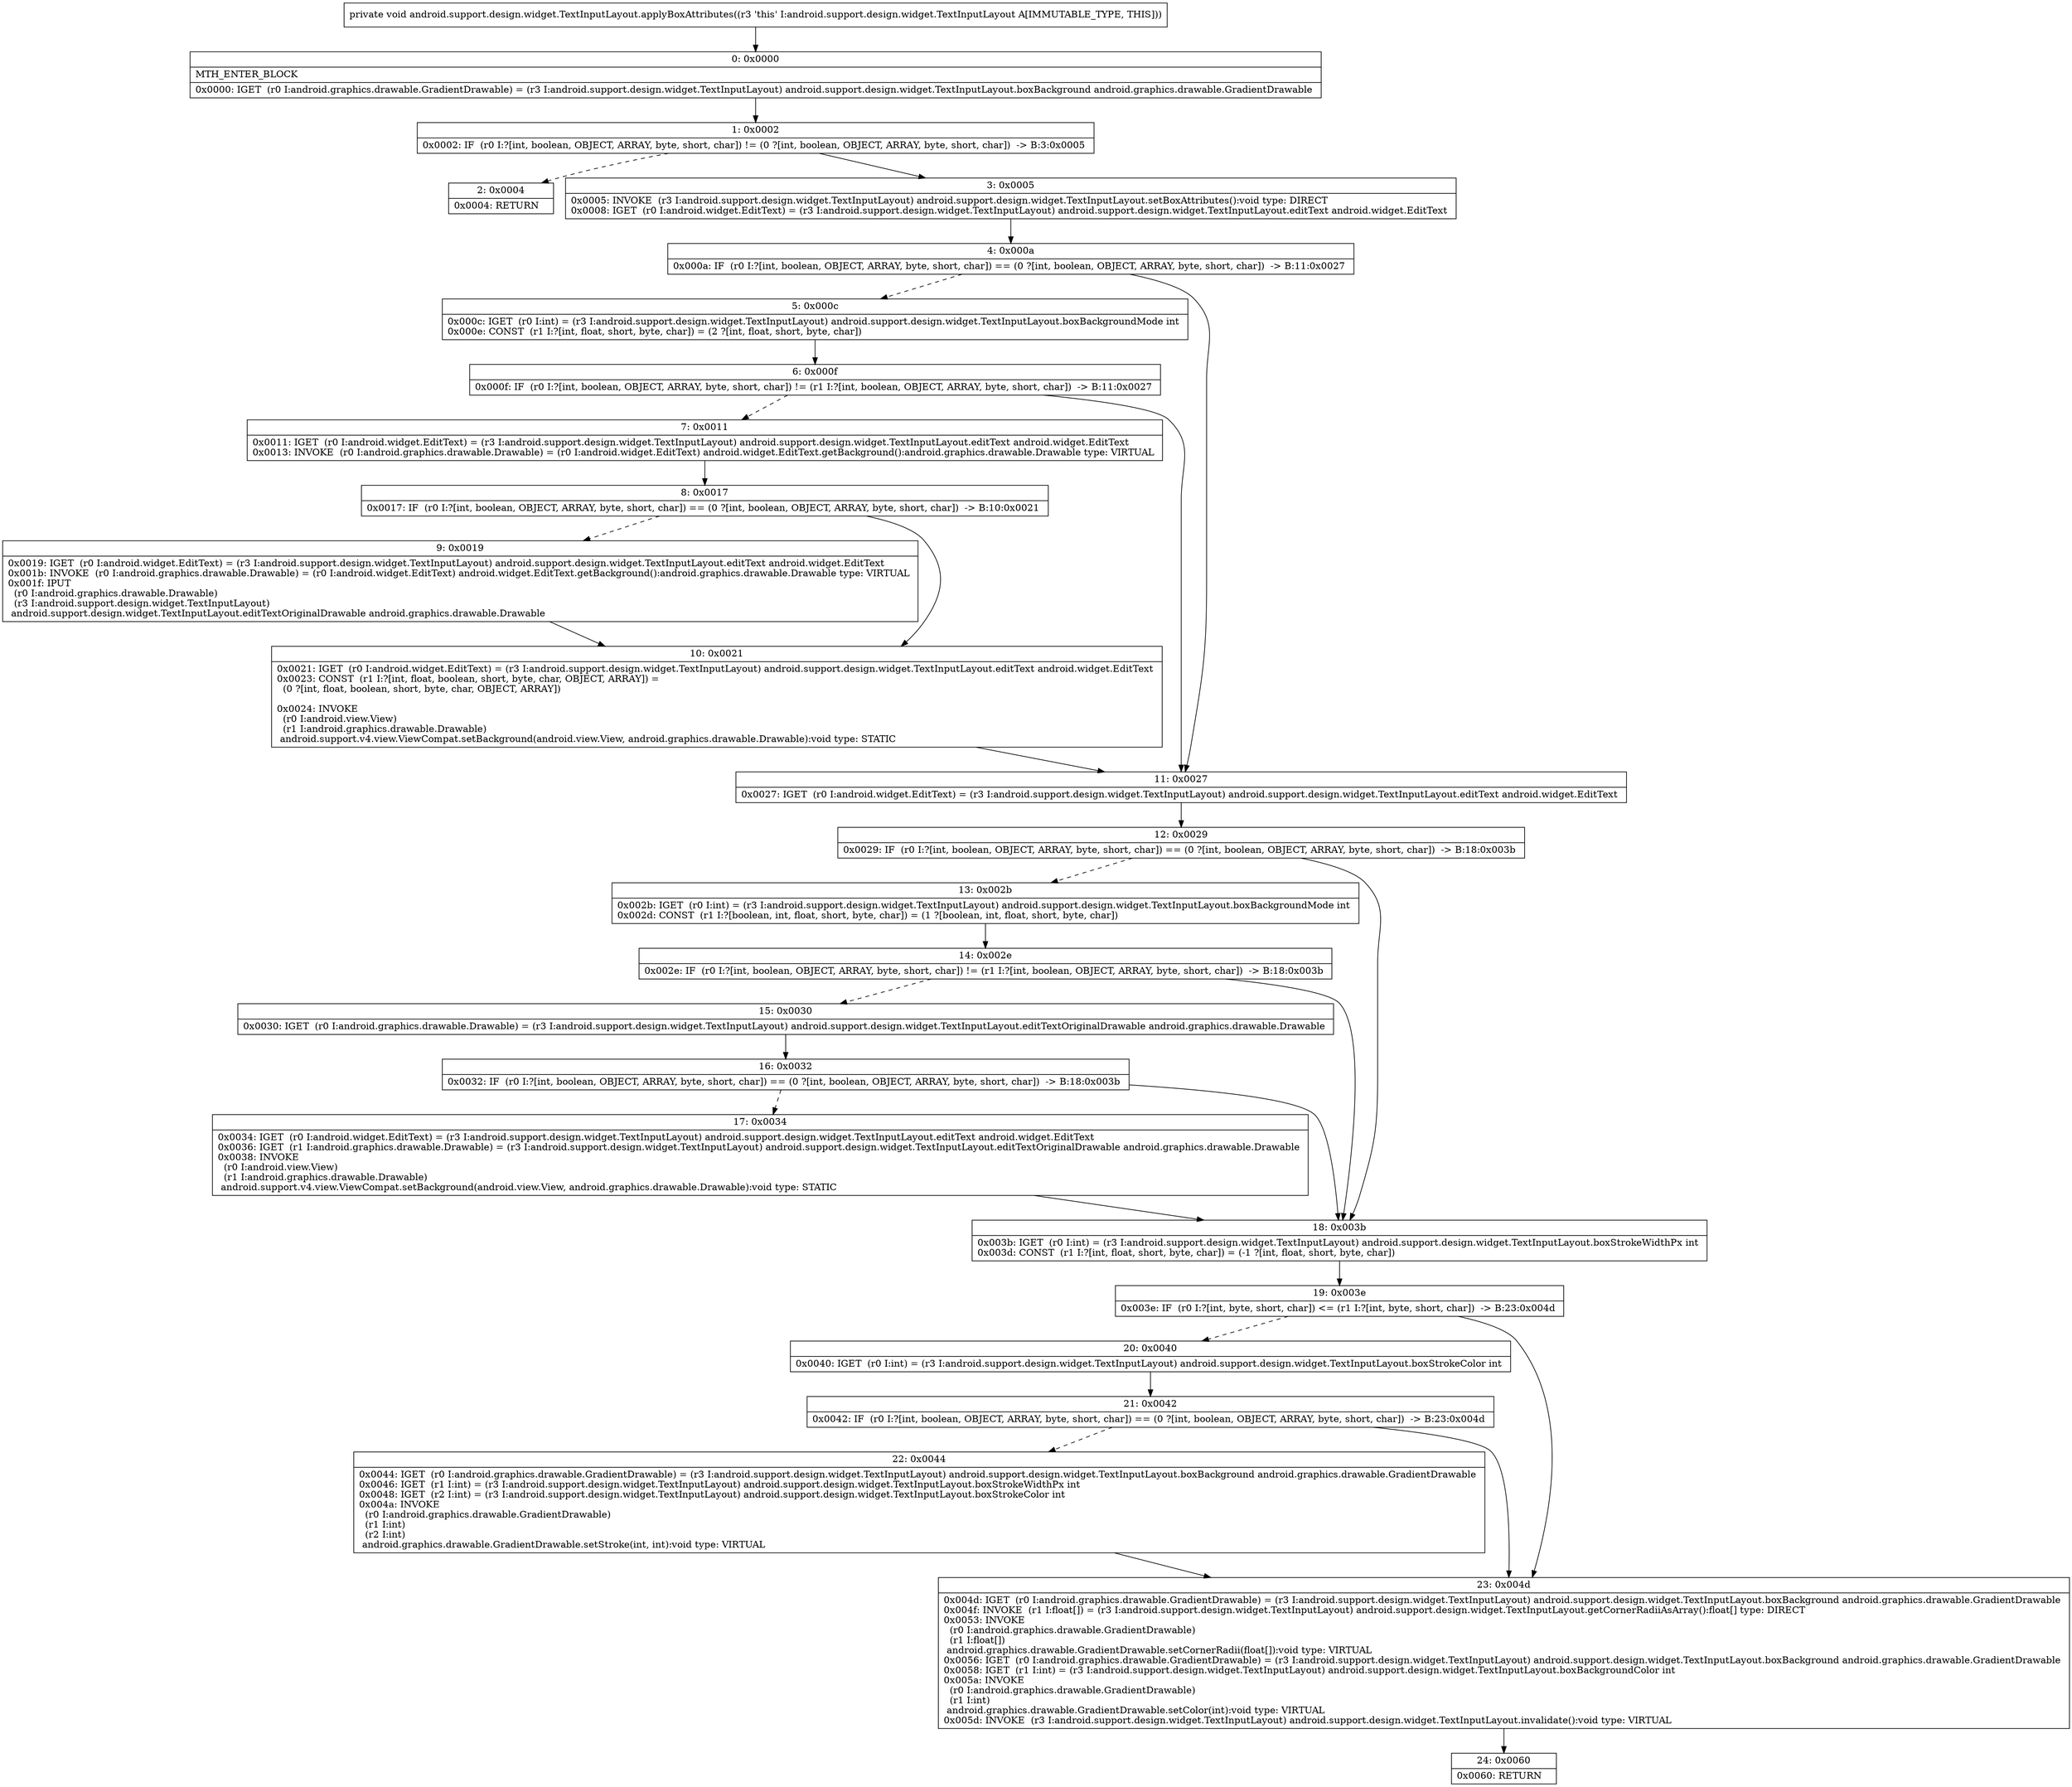 digraph "CFG forandroid.support.design.widget.TextInputLayout.applyBoxAttributes()V" {
Node_0 [shape=record,label="{0\:\ 0x0000|MTH_ENTER_BLOCK\l|0x0000: IGET  (r0 I:android.graphics.drawable.GradientDrawable) = (r3 I:android.support.design.widget.TextInputLayout) android.support.design.widget.TextInputLayout.boxBackground android.graphics.drawable.GradientDrawable \l}"];
Node_1 [shape=record,label="{1\:\ 0x0002|0x0002: IF  (r0 I:?[int, boolean, OBJECT, ARRAY, byte, short, char]) != (0 ?[int, boolean, OBJECT, ARRAY, byte, short, char])  \-\> B:3:0x0005 \l}"];
Node_2 [shape=record,label="{2\:\ 0x0004|0x0004: RETURN   \l}"];
Node_3 [shape=record,label="{3\:\ 0x0005|0x0005: INVOKE  (r3 I:android.support.design.widget.TextInputLayout) android.support.design.widget.TextInputLayout.setBoxAttributes():void type: DIRECT \l0x0008: IGET  (r0 I:android.widget.EditText) = (r3 I:android.support.design.widget.TextInputLayout) android.support.design.widget.TextInputLayout.editText android.widget.EditText \l}"];
Node_4 [shape=record,label="{4\:\ 0x000a|0x000a: IF  (r0 I:?[int, boolean, OBJECT, ARRAY, byte, short, char]) == (0 ?[int, boolean, OBJECT, ARRAY, byte, short, char])  \-\> B:11:0x0027 \l}"];
Node_5 [shape=record,label="{5\:\ 0x000c|0x000c: IGET  (r0 I:int) = (r3 I:android.support.design.widget.TextInputLayout) android.support.design.widget.TextInputLayout.boxBackgroundMode int \l0x000e: CONST  (r1 I:?[int, float, short, byte, char]) = (2 ?[int, float, short, byte, char]) \l}"];
Node_6 [shape=record,label="{6\:\ 0x000f|0x000f: IF  (r0 I:?[int, boolean, OBJECT, ARRAY, byte, short, char]) != (r1 I:?[int, boolean, OBJECT, ARRAY, byte, short, char])  \-\> B:11:0x0027 \l}"];
Node_7 [shape=record,label="{7\:\ 0x0011|0x0011: IGET  (r0 I:android.widget.EditText) = (r3 I:android.support.design.widget.TextInputLayout) android.support.design.widget.TextInputLayout.editText android.widget.EditText \l0x0013: INVOKE  (r0 I:android.graphics.drawable.Drawable) = (r0 I:android.widget.EditText) android.widget.EditText.getBackground():android.graphics.drawable.Drawable type: VIRTUAL \l}"];
Node_8 [shape=record,label="{8\:\ 0x0017|0x0017: IF  (r0 I:?[int, boolean, OBJECT, ARRAY, byte, short, char]) == (0 ?[int, boolean, OBJECT, ARRAY, byte, short, char])  \-\> B:10:0x0021 \l}"];
Node_9 [shape=record,label="{9\:\ 0x0019|0x0019: IGET  (r0 I:android.widget.EditText) = (r3 I:android.support.design.widget.TextInputLayout) android.support.design.widget.TextInputLayout.editText android.widget.EditText \l0x001b: INVOKE  (r0 I:android.graphics.drawable.Drawable) = (r0 I:android.widget.EditText) android.widget.EditText.getBackground():android.graphics.drawable.Drawable type: VIRTUAL \l0x001f: IPUT  \l  (r0 I:android.graphics.drawable.Drawable)\l  (r3 I:android.support.design.widget.TextInputLayout)\l android.support.design.widget.TextInputLayout.editTextOriginalDrawable android.graphics.drawable.Drawable \l}"];
Node_10 [shape=record,label="{10\:\ 0x0021|0x0021: IGET  (r0 I:android.widget.EditText) = (r3 I:android.support.design.widget.TextInputLayout) android.support.design.widget.TextInputLayout.editText android.widget.EditText \l0x0023: CONST  (r1 I:?[int, float, boolean, short, byte, char, OBJECT, ARRAY]) = \l  (0 ?[int, float, boolean, short, byte, char, OBJECT, ARRAY])\l \l0x0024: INVOKE  \l  (r0 I:android.view.View)\l  (r1 I:android.graphics.drawable.Drawable)\l android.support.v4.view.ViewCompat.setBackground(android.view.View, android.graphics.drawable.Drawable):void type: STATIC \l}"];
Node_11 [shape=record,label="{11\:\ 0x0027|0x0027: IGET  (r0 I:android.widget.EditText) = (r3 I:android.support.design.widget.TextInputLayout) android.support.design.widget.TextInputLayout.editText android.widget.EditText \l}"];
Node_12 [shape=record,label="{12\:\ 0x0029|0x0029: IF  (r0 I:?[int, boolean, OBJECT, ARRAY, byte, short, char]) == (0 ?[int, boolean, OBJECT, ARRAY, byte, short, char])  \-\> B:18:0x003b \l}"];
Node_13 [shape=record,label="{13\:\ 0x002b|0x002b: IGET  (r0 I:int) = (r3 I:android.support.design.widget.TextInputLayout) android.support.design.widget.TextInputLayout.boxBackgroundMode int \l0x002d: CONST  (r1 I:?[boolean, int, float, short, byte, char]) = (1 ?[boolean, int, float, short, byte, char]) \l}"];
Node_14 [shape=record,label="{14\:\ 0x002e|0x002e: IF  (r0 I:?[int, boolean, OBJECT, ARRAY, byte, short, char]) != (r1 I:?[int, boolean, OBJECT, ARRAY, byte, short, char])  \-\> B:18:0x003b \l}"];
Node_15 [shape=record,label="{15\:\ 0x0030|0x0030: IGET  (r0 I:android.graphics.drawable.Drawable) = (r3 I:android.support.design.widget.TextInputLayout) android.support.design.widget.TextInputLayout.editTextOriginalDrawable android.graphics.drawable.Drawable \l}"];
Node_16 [shape=record,label="{16\:\ 0x0032|0x0032: IF  (r0 I:?[int, boolean, OBJECT, ARRAY, byte, short, char]) == (0 ?[int, boolean, OBJECT, ARRAY, byte, short, char])  \-\> B:18:0x003b \l}"];
Node_17 [shape=record,label="{17\:\ 0x0034|0x0034: IGET  (r0 I:android.widget.EditText) = (r3 I:android.support.design.widget.TextInputLayout) android.support.design.widget.TextInputLayout.editText android.widget.EditText \l0x0036: IGET  (r1 I:android.graphics.drawable.Drawable) = (r3 I:android.support.design.widget.TextInputLayout) android.support.design.widget.TextInputLayout.editTextOriginalDrawable android.graphics.drawable.Drawable \l0x0038: INVOKE  \l  (r0 I:android.view.View)\l  (r1 I:android.graphics.drawable.Drawable)\l android.support.v4.view.ViewCompat.setBackground(android.view.View, android.graphics.drawable.Drawable):void type: STATIC \l}"];
Node_18 [shape=record,label="{18\:\ 0x003b|0x003b: IGET  (r0 I:int) = (r3 I:android.support.design.widget.TextInputLayout) android.support.design.widget.TextInputLayout.boxStrokeWidthPx int \l0x003d: CONST  (r1 I:?[int, float, short, byte, char]) = (\-1 ?[int, float, short, byte, char]) \l}"];
Node_19 [shape=record,label="{19\:\ 0x003e|0x003e: IF  (r0 I:?[int, byte, short, char]) \<= (r1 I:?[int, byte, short, char])  \-\> B:23:0x004d \l}"];
Node_20 [shape=record,label="{20\:\ 0x0040|0x0040: IGET  (r0 I:int) = (r3 I:android.support.design.widget.TextInputLayout) android.support.design.widget.TextInputLayout.boxStrokeColor int \l}"];
Node_21 [shape=record,label="{21\:\ 0x0042|0x0042: IF  (r0 I:?[int, boolean, OBJECT, ARRAY, byte, short, char]) == (0 ?[int, boolean, OBJECT, ARRAY, byte, short, char])  \-\> B:23:0x004d \l}"];
Node_22 [shape=record,label="{22\:\ 0x0044|0x0044: IGET  (r0 I:android.graphics.drawable.GradientDrawable) = (r3 I:android.support.design.widget.TextInputLayout) android.support.design.widget.TextInputLayout.boxBackground android.graphics.drawable.GradientDrawable \l0x0046: IGET  (r1 I:int) = (r3 I:android.support.design.widget.TextInputLayout) android.support.design.widget.TextInputLayout.boxStrokeWidthPx int \l0x0048: IGET  (r2 I:int) = (r3 I:android.support.design.widget.TextInputLayout) android.support.design.widget.TextInputLayout.boxStrokeColor int \l0x004a: INVOKE  \l  (r0 I:android.graphics.drawable.GradientDrawable)\l  (r1 I:int)\l  (r2 I:int)\l android.graphics.drawable.GradientDrawable.setStroke(int, int):void type: VIRTUAL \l}"];
Node_23 [shape=record,label="{23\:\ 0x004d|0x004d: IGET  (r0 I:android.graphics.drawable.GradientDrawable) = (r3 I:android.support.design.widget.TextInputLayout) android.support.design.widget.TextInputLayout.boxBackground android.graphics.drawable.GradientDrawable \l0x004f: INVOKE  (r1 I:float[]) = (r3 I:android.support.design.widget.TextInputLayout) android.support.design.widget.TextInputLayout.getCornerRadiiAsArray():float[] type: DIRECT \l0x0053: INVOKE  \l  (r0 I:android.graphics.drawable.GradientDrawable)\l  (r1 I:float[])\l android.graphics.drawable.GradientDrawable.setCornerRadii(float[]):void type: VIRTUAL \l0x0056: IGET  (r0 I:android.graphics.drawable.GradientDrawable) = (r3 I:android.support.design.widget.TextInputLayout) android.support.design.widget.TextInputLayout.boxBackground android.graphics.drawable.GradientDrawable \l0x0058: IGET  (r1 I:int) = (r3 I:android.support.design.widget.TextInputLayout) android.support.design.widget.TextInputLayout.boxBackgroundColor int \l0x005a: INVOKE  \l  (r0 I:android.graphics.drawable.GradientDrawable)\l  (r1 I:int)\l android.graphics.drawable.GradientDrawable.setColor(int):void type: VIRTUAL \l0x005d: INVOKE  (r3 I:android.support.design.widget.TextInputLayout) android.support.design.widget.TextInputLayout.invalidate():void type: VIRTUAL \l}"];
Node_24 [shape=record,label="{24\:\ 0x0060|0x0060: RETURN   \l}"];
MethodNode[shape=record,label="{private void android.support.design.widget.TextInputLayout.applyBoxAttributes((r3 'this' I:android.support.design.widget.TextInputLayout A[IMMUTABLE_TYPE, THIS])) }"];
MethodNode -> Node_0;
Node_0 -> Node_1;
Node_1 -> Node_2[style=dashed];
Node_1 -> Node_3;
Node_3 -> Node_4;
Node_4 -> Node_5[style=dashed];
Node_4 -> Node_11;
Node_5 -> Node_6;
Node_6 -> Node_7[style=dashed];
Node_6 -> Node_11;
Node_7 -> Node_8;
Node_8 -> Node_9[style=dashed];
Node_8 -> Node_10;
Node_9 -> Node_10;
Node_10 -> Node_11;
Node_11 -> Node_12;
Node_12 -> Node_13[style=dashed];
Node_12 -> Node_18;
Node_13 -> Node_14;
Node_14 -> Node_15[style=dashed];
Node_14 -> Node_18;
Node_15 -> Node_16;
Node_16 -> Node_17[style=dashed];
Node_16 -> Node_18;
Node_17 -> Node_18;
Node_18 -> Node_19;
Node_19 -> Node_20[style=dashed];
Node_19 -> Node_23;
Node_20 -> Node_21;
Node_21 -> Node_22[style=dashed];
Node_21 -> Node_23;
Node_22 -> Node_23;
Node_23 -> Node_24;
}

